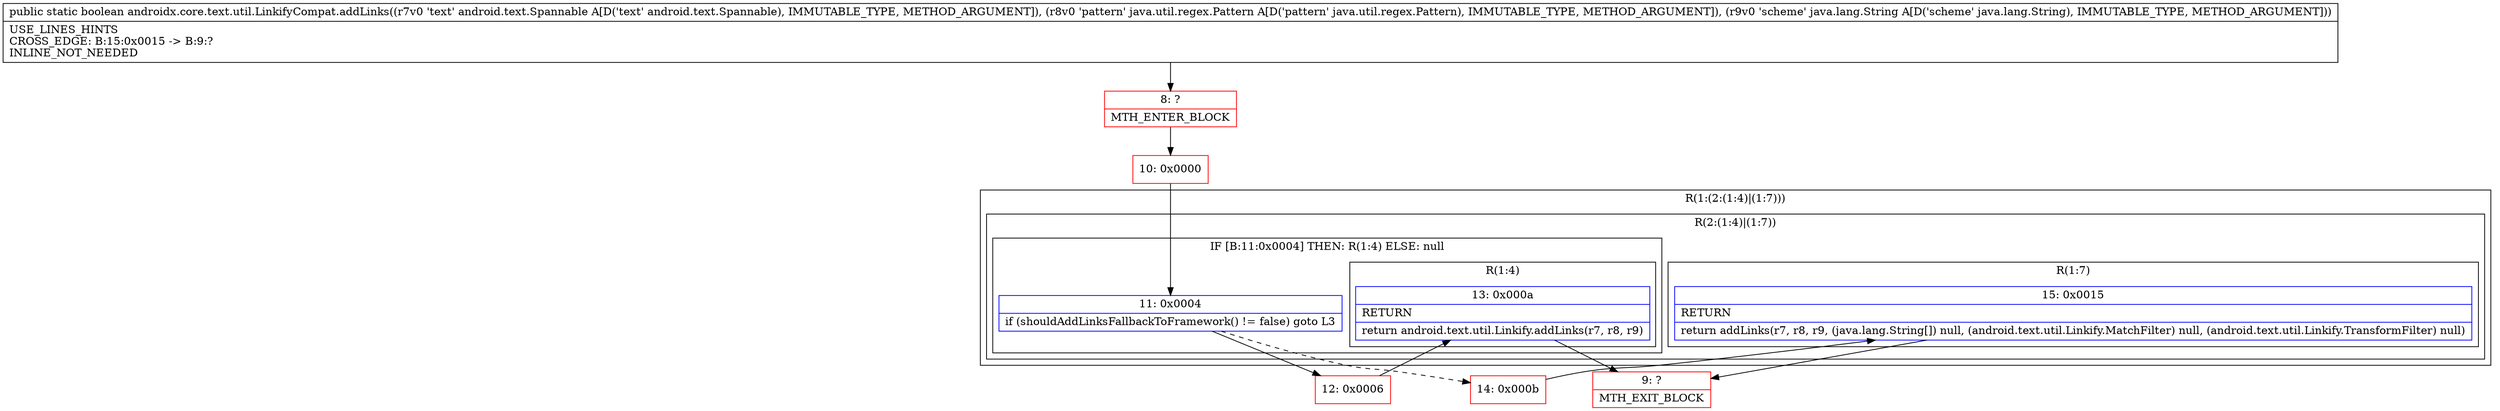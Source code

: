 digraph "CFG forandroidx.core.text.util.LinkifyCompat.addLinks(Landroid\/text\/Spannable;Ljava\/util\/regex\/Pattern;Ljava\/lang\/String;)Z" {
subgraph cluster_Region_1840854629 {
label = "R(1:(2:(1:4)|(1:7)))";
node [shape=record,color=blue];
subgraph cluster_Region_96660813 {
label = "R(2:(1:4)|(1:7))";
node [shape=record,color=blue];
subgraph cluster_IfRegion_124748349 {
label = "IF [B:11:0x0004] THEN: R(1:4) ELSE: null";
node [shape=record,color=blue];
Node_11 [shape=record,label="{11\:\ 0x0004|if (shouldAddLinksFallbackToFramework() != false) goto L3\l}"];
subgraph cluster_Region_754595273 {
label = "R(1:4)";
node [shape=record,color=blue];
Node_13 [shape=record,label="{13\:\ 0x000a|RETURN\l|return android.text.util.Linkify.addLinks(r7, r8, r9)\l}"];
}
}
subgraph cluster_Region_139732013 {
label = "R(1:7)";
node [shape=record,color=blue];
Node_15 [shape=record,label="{15\:\ 0x0015|RETURN\l|return addLinks(r7, r8, r9, (java.lang.String[]) null, (android.text.util.Linkify.MatchFilter) null, (android.text.util.Linkify.TransformFilter) null)\l}"];
}
}
}
Node_8 [shape=record,color=red,label="{8\:\ ?|MTH_ENTER_BLOCK\l}"];
Node_10 [shape=record,color=red,label="{10\:\ 0x0000}"];
Node_12 [shape=record,color=red,label="{12\:\ 0x0006}"];
Node_9 [shape=record,color=red,label="{9\:\ ?|MTH_EXIT_BLOCK\l}"];
Node_14 [shape=record,color=red,label="{14\:\ 0x000b}"];
MethodNode[shape=record,label="{public static boolean androidx.core.text.util.LinkifyCompat.addLinks((r7v0 'text' android.text.Spannable A[D('text' android.text.Spannable), IMMUTABLE_TYPE, METHOD_ARGUMENT]), (r8v0 'pattern' java.util.regex.Pattern A[D('pattern' java.util.regex.Pattern), IMMUTABLE_TYPE, METHOD_ARGUMENT]), (r9v0 'scheme' java.lang.String A[D('scheme' java.lang.String), IMMUTABLE_TYPE, METHOD_ARGUMENT]))  | USE_LINES_HINTS\lCROSS_EDGE: B:15:0x0015 \-\> B:9:?\lINLINE_NOT_NEEDED\l}"];
MethodNode -> Node_8;Node_11 -> Node_12;
Node_11 -> Node_14[style=dashed];
Node_13 -> Node_9;
Node_15 -> Node_9;
Node_8 -> Node_10;
Node_10 -> Node_11;
Node_12 -> Node_13;
Node_14 -> Node_15;
}

